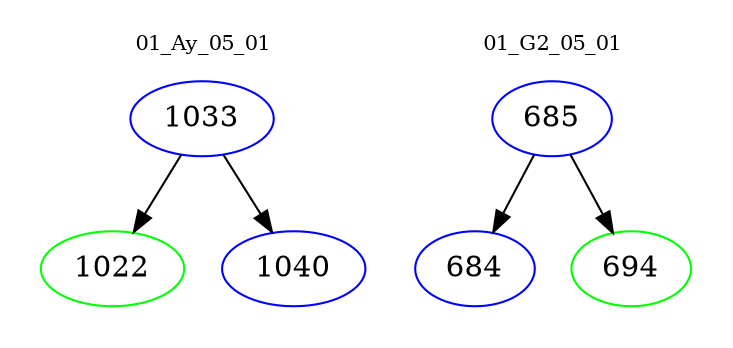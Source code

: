 digraph{
subgraph cluster_0 {
color = white
label = "01_Ay_05_01";
fontsize=10;
T0_1033 [label="1033", color="blue"]
T0_1033 -> T0_1022 [color="black"]
T0_1022 [label="1022", color="green"]
T0_1033 -> T0_1040 [color="black"]
T0_1040 [label="1040", color="blue"]
}
subgraph cluster_1 {
color = white
label = "01_G2_05_01";
fontsize=10;
T1_685 [label="685", color="blue"]
T1_685 -> T1_684 [color="black"]
T1_684 [label="684", color="blue"]
T1_685 -> T1_694 [color="black"]
T1_694 [label="694", color="green"]
}
}

